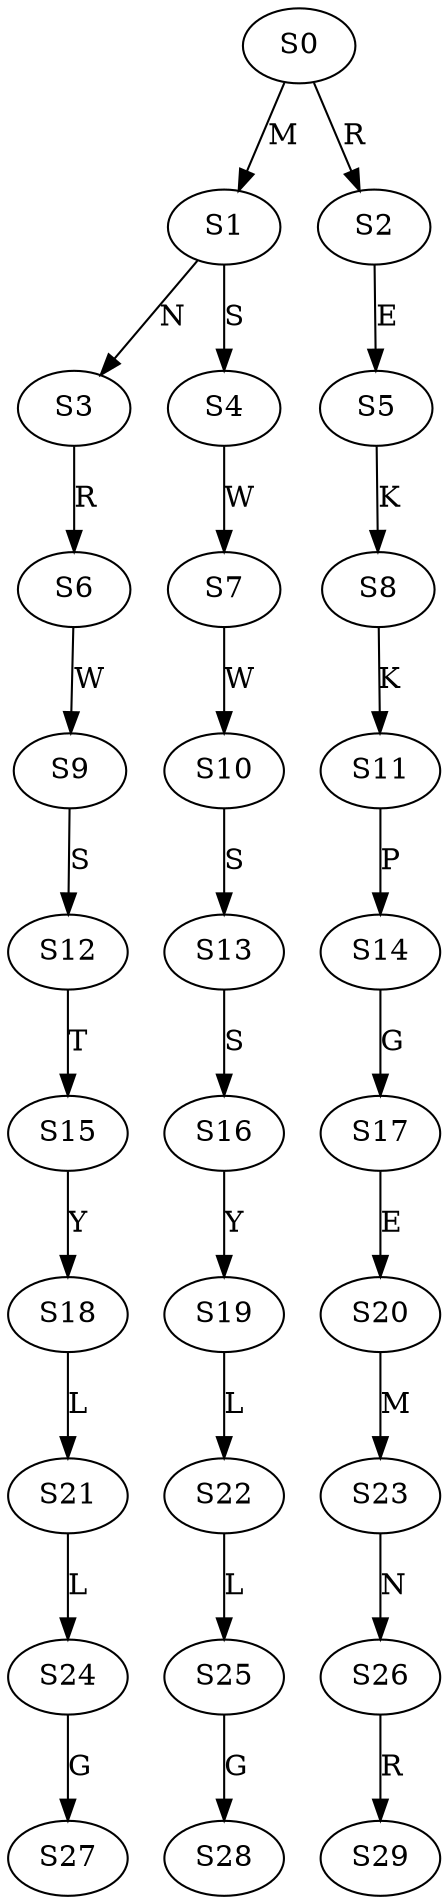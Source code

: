 strict digraph  {
	S0 -> S1 [ label = M ];
	S0 -> S2 [ label = R ];
	S1 -> S3 [ label = N ];
	S1 -> S4 [ label = S ];
	S2 -> S5 [ label = E ];
	S3 -> S6 [ label = R ];
	S4 -> S7 [ label = W ];
	S5 -> S8 [ label = K ];
	S6 -> S9 [ label = W ];
	S7 -> S10 [ label = W ];
	S8 -> S11 [ label = K ];
	S9 -> S12 [ label = S ];
	S10 -> S13 [ label = S ];
	S11 -> S14 [ label = P ];
	S12 -> S15 [ label = T ];
	S13 -> S16 [ label = S ];
	S14 -> S17 [ label = G ];
	S15 -> S18 [ label = Y ];
	S16 -> S19 [ label = Y ];
	S17 -> S20 [ label = E ];
	S18 -> S21 [ label = L ];
	S19 -> S22 [ label = L ];
	S20 -> S23 [ label = M ];
	S21 -> S24 [ label = L ];
	S22 -> S25 [ label = L ];
	S23 -> S26 [ label = N ];
	S24 -> S27 [ label = G ];
	S25 -> S28 [ label = G ];
	S26 -> S29 [ label = R ];
}
